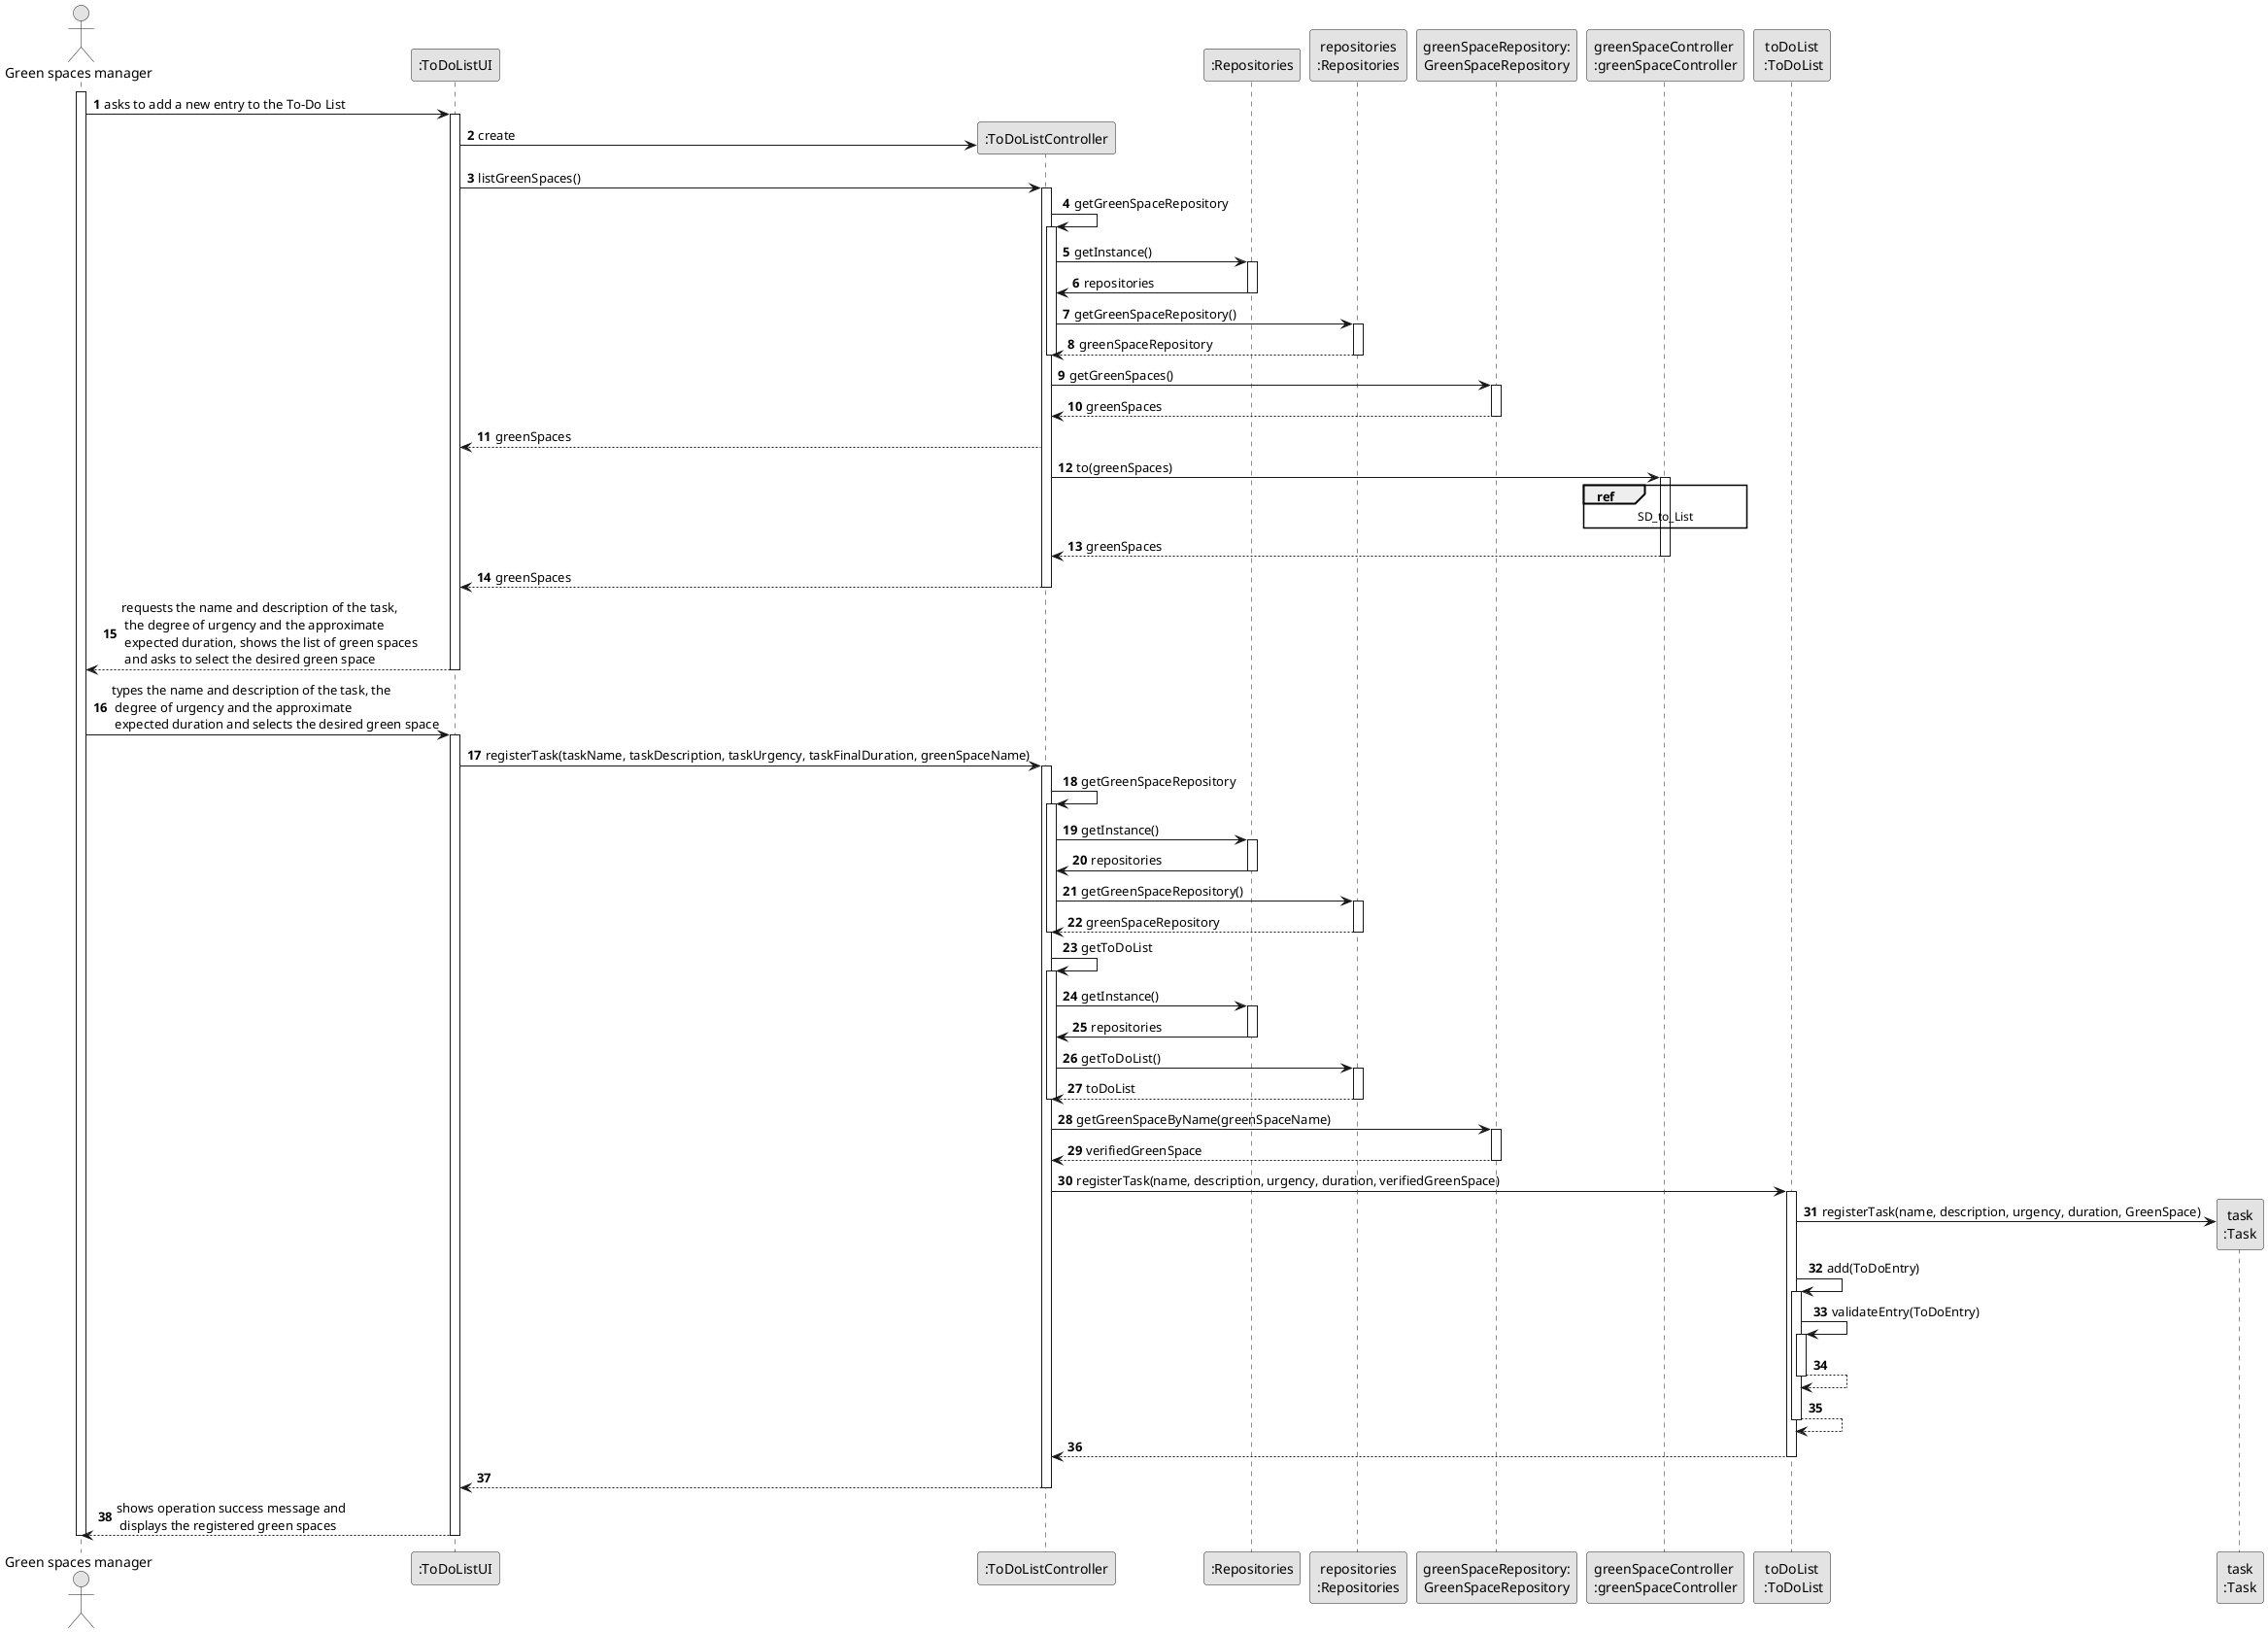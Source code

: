 @startuml
skinparam monochrome true
skinparam packageStyle rectangle
skinparam shadowing false

autonumber

'hide footbox
actor "Green spaces manager" as ADM
participant ":ToDoListUI" as UI
participant ":ToDoListController" as CTRL
participant ":Repositories" as RepositorySingleton
participant "repositories\n:Repositories" as PLAT
participant "greenSpaceRepository:\nGreenSpaceRepository" as GreenSpaceRepository
participant "greenSpaceController \n:greenSpaceController" as Mapper
participant "toDoList\n :ToDoList" as ToDoList
participant "task\n:Task" as Task


activate ADM

    ADM -> UI : asks to add a new entry to the To-Do List

        activate UI

        UI -> CTRL** : create
        UI ->CTRL: listGreenSpaces()
                activate CTRL

                CTRL -> CTRL: getGreenSpaceRepository
                activate CTRL



                 CTRL -> RepositorySingleton : getInstance()
                                        activate RepositorySingleton

                                        RepositorySingleton -> CTRL : repositories
                                        deactivate RepositorySingleton

                                        CTRL -> PLAT : getGreenSpaceRepository()
                                        activate PLAT

                                        PLAT --> CTRL : greenSpaceRepository
                                        deactivate PLAT
                                        deactivate CTRL
                                        CTRL-> GreenSpaceRepository: getGreenSpaces()
                                        activate GreenSpaceRepository
                                        GreenSpaceRepository --> CTRL: greenSpaces
                                        deactivate GreenSpaceRepository
                                        CTRL -->UI: greenSpaces

                                        CTRL ->Mapper: to(greenSpaces)
                                        activate Mapper
                                        ref over Mapper
                                            SD_to_List
                                        end ref

                                        Mapper --> CTRL: greenSpaces
                                        deactivate Mapper

                                        CTRL --> UI: greenSpaces
                                        deactivate CTRL

        UI --> ADM : requests the name and description of the task,\n the degree of urgency and the approximate\n expected duration, shows the list of green spaces \n and asks to select the desired green space

        deactivate UI

    ADM -> UI : types the name and description of the task, the \n degree of urgency and the approximate\n expected duration and selects the desired green space


            activate UI

            UI->CTRL: registerTask(taskName, taskDescription, taskUrgency, taskFinalDuration, greenSpaceName)
            activate CTRL
            CTRL -> CTRL: getGreenSpaceRepository
                            activate CTRL



                             CTRL -> RepositorySingleton : getInstance()
                              activate RepositorySingleton

                              RepositorySingleton -> CTRL : repositories
                              deactivate RepositorySingleton

                              CTRL -> PLAT : getGreenSpaceRepository()
                              activate PLAT

                              PLAT --> CTRL : greenSpaceRepository
                              deactivate PLAT
                              deactivate CTRL


                CTRL -> CTRL: getToDoList
                activate CTRL

                 CTRL -> RepositorySingleton : getInstance()
                                        activate RepositorySingleton

                                        RepositorySingleton -> CTRL : repositories
                                        deactivate RepositorySingleton

                                        CTRL -> PLAT : getToDoList()
                                        activate PLAT

                                        PLAT --> CTRL : toDoList
                                        deactivate PLAT
                                        deactivate CTRL

                                        CTRL -> GreenSpaceRepository: getGreenSpaceByName(greenSpaceName)
                                        activate GreenSpaceRepository

                                        GreenSpaceRepository --> CTRL: verifiedGreenSpace
                                        deactivate GreenSpaceRepository

                         CTRL ->ToDoList: registerTask(name, description, urgency, duration, verifiedGreenSpace)
                                    activate ToDoList

                                    ToDoList -> Task**: registerTask(name, description, urgency, duration, GreenSpace)
                                    ToDoList ->ToDoList:add(ToDoEntry)
                                    activate ToDoList
                                    ToDoList ->ToDoList: validateEntry(ToDoEntry)
                                    activate ToDoList
                                    ToDoList -->ToDoList
                                    deactivate ToDoList
                                    ToDoList -->ToDoList
                                    deactivate ToDoList

                                    ToDoList -->CTRL
                                    deactivate ToDoList


        CTRL --> UI

            deactivate CTRL

        UI --> ADM : shows operation success message and\n displays the registered green spaces

    deactivate UI

deactivate ADM

@enduml